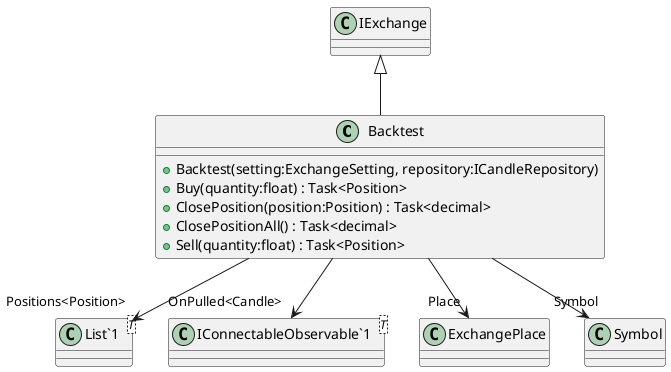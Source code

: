 @startuml
class Backtest {
    + Backtest(setting:ExchangeSetting, repository:ICandleRepository)
    + Buy(quantity:float) : Task<Position>
    + ClosePosition(position:Position) : Task<decimal>
    + ClosePositionAll() : Task<decimal>
    + Sell(quantity:float) : Task<Position>
}
class "List`1"<T> {
}
class "IConnectableObservable`1"<T> {
}
IExchange <|-- Backtest
Backtest --> "Positions<Position>" "List`1"
Backtest --> "Place" ExchangePlace
Backtest --> "OnPulled<Candle>" "IConnectableObservable`1"
Backtest --> "Symbol" Symbol
@enduml
